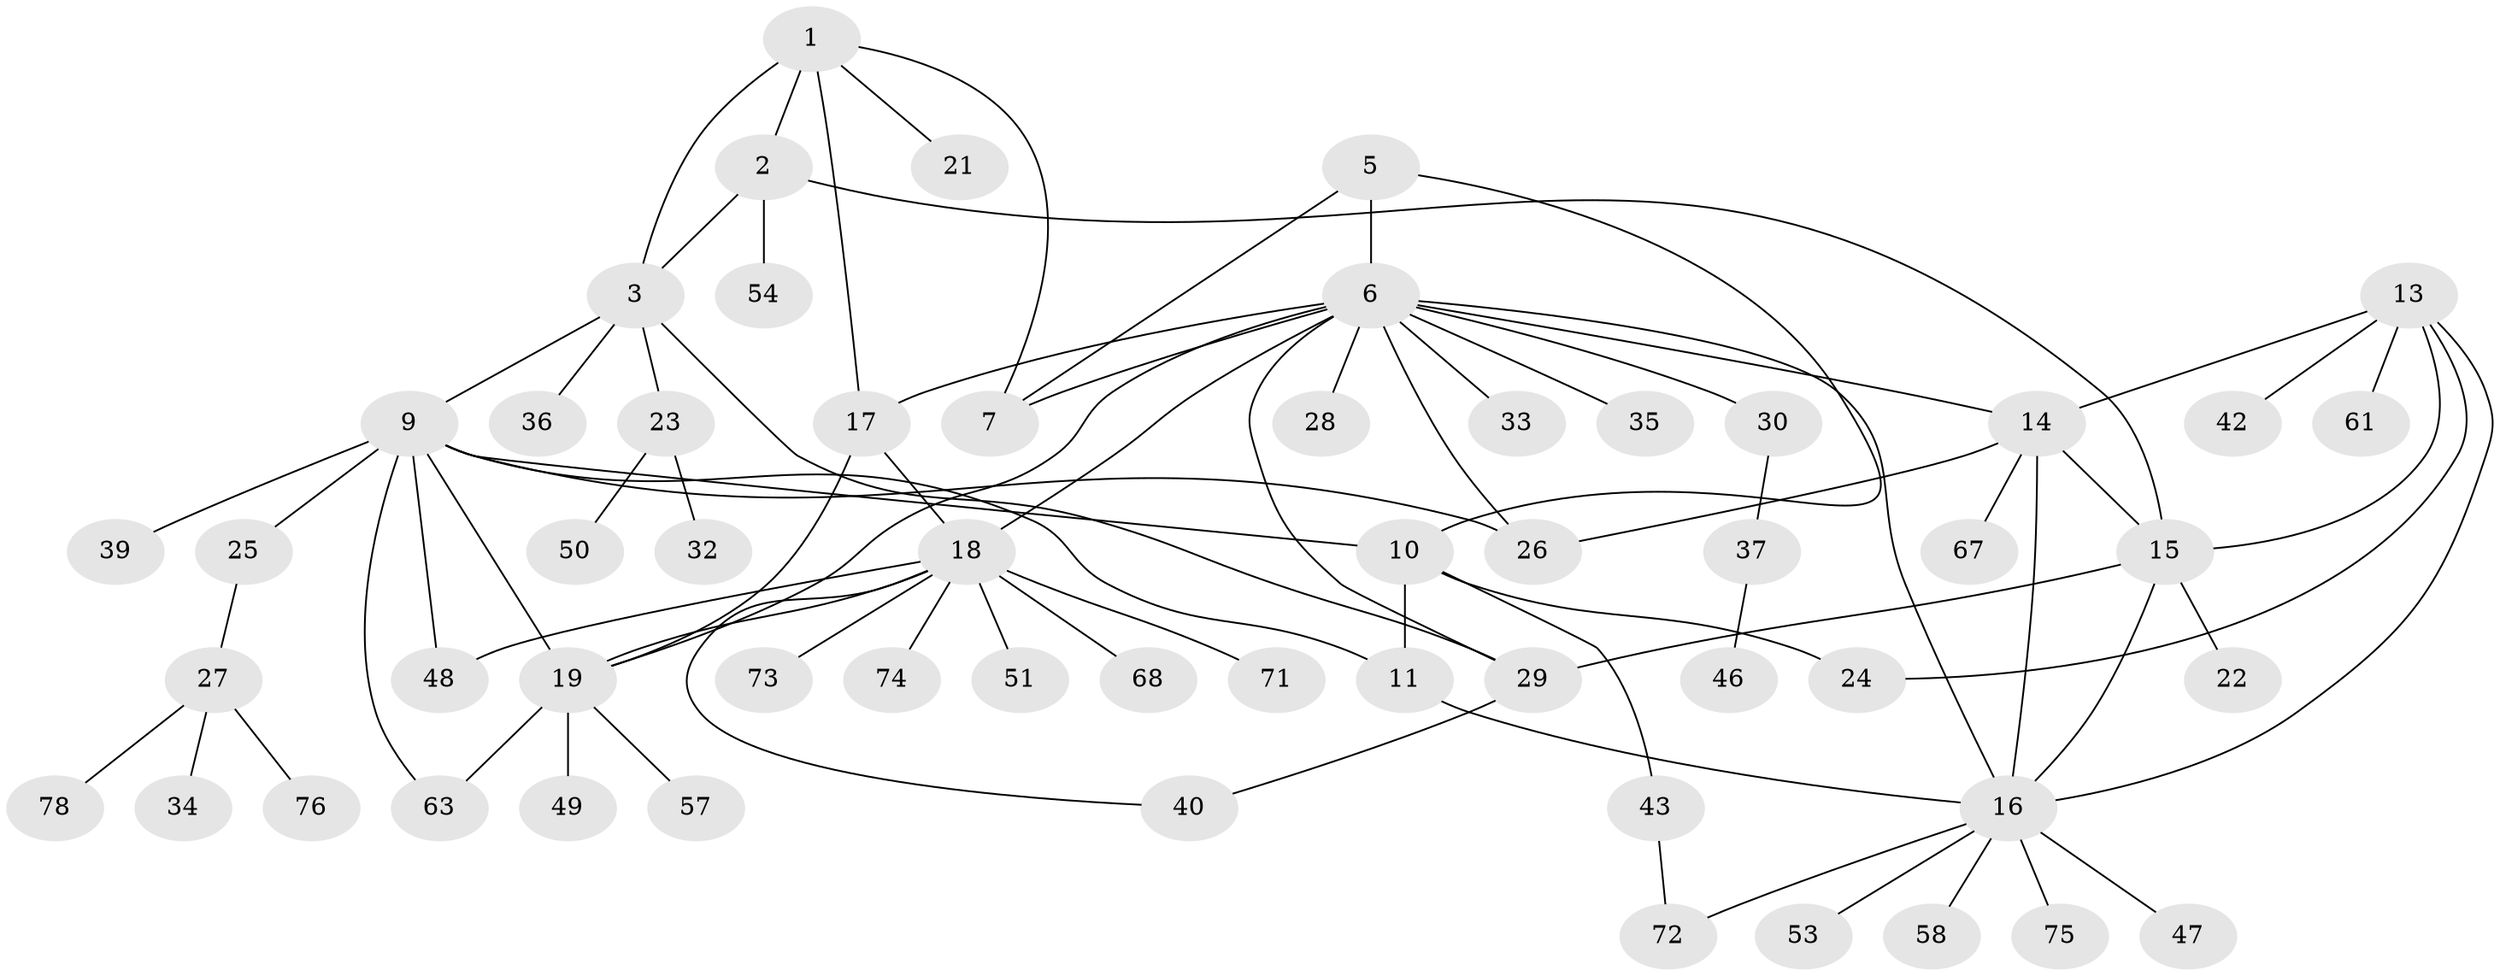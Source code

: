 // original degree distribution, {6: 0.08536585365853659, 4: 0.08536585365853659, 7: 0.024390243902439025, 5: 0.024390243902439025, 11: 0.012195121951219513, 9: 0.024390243902439025, 10: 0.012195121951219513, 8: 0.012195121951219513, 1: 0.4878048780487805, 2: 0.17073170731707318, 3: 0.06097560975609756}
// Generated by graph-tools (version 1.1) at 2025/19/03/04/25 18:19:35]
// undirected, 57 vertices, 80 edges
graph export_dot {
graph [start="1"]
  node [color=gray90,style=filled];
  1;
  2 [super="+4"];
  3;
  5 [super="+65"];
  6 [super="+8+64+81+31"];
  7;
  9 [super="+12+77+70"];
  10;
  11;
  13;
  14;
  15 [super="+38"];
  16;
  17;
  18 [super="+41"];
  19 [super="+44"];
  21;
  22 [super="+45"];
  23;
  24;
  25;
  26 [super="+80"];
  27;
  28;
  29;
  30;
  32 [super="+69"];
  33 [super="+66+59+52"];
  34;
  35;
  36;
  37;
  39 [super="+82"];
  40;
  42;
  43;
  46;
  47;
  48;
  49;
  50;
  51;
  53;
  54 [super="+62+55"];
  57;
  58;
  61;
  63;
  67;
  68;
  71;
  72;
  73;
  74;
  75;
  76;
  78;
  1 -- 2 [weight=2];
  1 -- 3;
  1 -- 7;
  1 -- 17;
  1 -- 21;
  2 -- 3 [weight=2];
  2 -- 54;
  2 -- 15;
  3 -- 23;
  3 -- 29;
  3 -- 36;
  3 -- 9;
  5 -- 6 [weight=2];
  5 -- 7;
  5 -- 10;
  6 -- 7 [weight=2];
  6 -- 16;
  6 -- 26;
  6 -- 28;
  6 -- 30;
  6 -- 35;
  6 -- 33 [weight=2];
  6 -- 14;
  6 -- 17;
  6 -- 18;
  6 -- 19;
  6 -- 29;
  9 -- 10 [weight=2];
  9 -- 11 [weight=2];
  9 -- 39;
  9 -- 48;
  9 -- 19;
  9 -- 25;
  9 -- 26;
  9 -- 63;
  10 -- 11;
  10 -- 24;
  10 -- 43;
  11 -- 16;
  13 -- 14;
  13 -- 15;
  13 -- 16;
  13 -- 24;
  13 -- 42;
  13 -- 61;
  14 -- 15;
  14 -- 16;
  14 -- 67;
  14 -- 26;
  15 -- 16;
  15 -- 22;
  15 -- 29;
  16 -- 47;
  16 -- 53;
  16 -- 58;
  16 -- 72;
  16 -- 75;
  17 -- 18;
  17 -- 19;
  18 -- 19;
  18 -- 40;
  18 -- 51;
  18 -- 68;
  18 -- 71;
  18 -- 73;
  18 -- 48;
  18 -- 74;
  19 -- 49;
  19 -- 57;
  19 -- 63;
  23 -- 32;
  23 -- 50;
  25 -- 27;
  27 -- 34;
  27 -- 76;
  27 -- 78;
  29 -- 40;
  30 -- 37;
  37 -- 46;
  43 -- 72;
}
